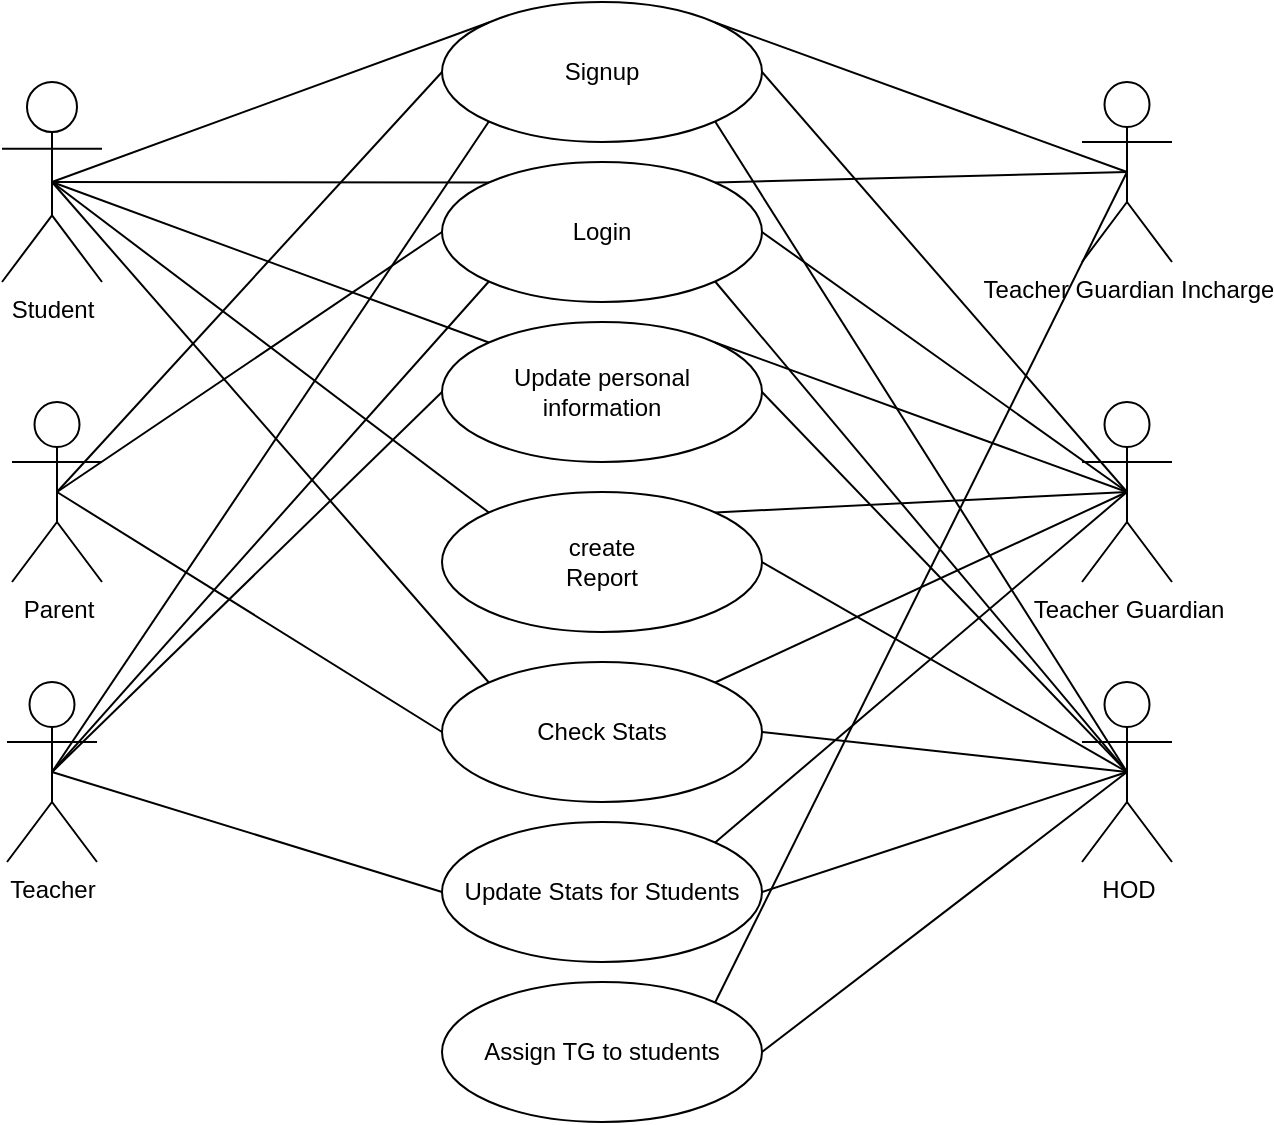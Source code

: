 <mxfile version="18.1.2" type="device"><diagram id="WY7fF0oIE_jrvDiKgnIL" name="Page-1"><mxGraphModel dx="1597" dy="891" grid="1" gridSize="10" guides="1" tooltips="1" connect="1" arrows="1" fold="1" page="1" pageScale="1" pageWidth="850" pageHeight="1100" math="0" shadow="0"><root><mxCell id="0"/><mxCell id="1" parent="0"/><mxCell id="SN_m1TPv7q_JJremdfaC-64" value="" style="group" vertex="1" connectable="0" parent="1"><mxGeometry x="100" y="50" width="585" height="560" as="geometry"/></mxCell><mxCell id="SN_m1TPv7q_JJremdfaC-1" value="Student" style="shape=umlActor;verticalLabelPosition=bottom;verticalAlign=top;html=1;outlineConnect=0;" vertex="1" parent="SN_m1TPv7q_JJremdfaC-64"><mxGeometry y="40" width="50" height="100" as="geometry"/></mxCell><mxCell id="SN_m1TPv7q_JJremdfaC-2" value="Signup" style="ellipse;whiteSpace=wrap;html=1;" vertex="1" parent="SN_m1TPv7q_JJremdfaC-64"><mxGeometry x="220" width="160" height="70" as="geometry"/></mxCell><mxCell id="SN_m1TPv7q_JJremdfaC-3" value="Login" style="ellipse;whiteSpace=wrap;html=1;" vertex="1" parent="SN_m1TPv7q_JJremdfaC-64"><mxGeometry x="220" y="80" width="160" height="70" as="geometry"/></mxCell><mxCell id="SN_m1TPv7q_JJremdfaC-4" value="Update personal &lt;br&gt;information" style="ellipse;whiteSpace=wrap;html=1;" vertex="1" parent="SN_m1TPv7q_JJremdfaC-64"><mxGeometry x="220" y="160" width="160" height="70" as="geometry"/></mxCell><mxCell id="SN_m1TPv7q_JJremdfaC-8" value="create &lt;br&gt;Report" style="ellipse;whiteSpace=wrap;html=1;" vertex="1" parent="SN_m1TPv7q_JJremdfaC-64"><mxGeometry x="220" y="245" width="160" height="70" as="geometry"/></mxCell><mxCell id="SN_m1TPv7q_JJremdfaC-9" value="Check Stats" style="ellipse;whiteSpace=wrap;html=1;" vertex="1" parent="SN_m1TPv7q_JJremdfaC-64"><mxGeometry x="220" y="330" width="160" height="70" as="geometry"/></mxCell><mxCell id="SN_m1TPv7q_JJremdfaC-15" value="Parent&lt;br&gt;" style="shape=umlActor;verticalLabelPosition=bottom;verticalAlign=top;html=1;outlineConnect=0;" vertex="1" parent="SN_m1TPv7q_JJremdfaC-64"><mxGeometry x="5" y="200" width="45" height="90" as="geometry"/></mxCell><mxCell id="SN_m1TPv7q_JJremdfaC-21" value="" style="endArrow=none;html=1;rounded=0;entryX=0;entryY=0;entryDx=0;entryDy=0;exitX=0.5;exitY=0.5;exitDx=0;exitDy=0;exitPerimeter=0;" edge="1" parent="SN_m1TPv7q_JJremdfaC-64" source="SN_m1TPv7q_JJremdfaC-1" target="SN_m1TPv7q_JJremdfaC-2"><mxGeometry width="50" height="50" relative="1" as="geometry"><mxPoint x="45" y="173" as="sourcePoint"/><mxPoint x="120" y="80" as="targetPoint"/></mxGeometry></mxCell><mxCell id="SN_m1TPv7q_JJremdfaC-22" value="" style="endArrow=none;html=1;rounded=0;entryX=0;entryY=0;entryDx=0;entryDy=0;exitX=0.5;exitY=0.5;exitDx=0;exitDy=0;exitPerimeter=0;" edge="1" parent="SN_m1TPv7q_JJremdfaC-64" source="SN_m1TPv7q_JJremdfaC-1" target="SN_m1TPv7q_JJremdfaC-3"><mxGeometry width="50" height="50" relative="1" as="geometry"><mxPoint x="90" y="160" as="sourcePoint"/><mxPoint x="227.28" y="98.19" as="targetPoint"/></mxGeometry></mxCell><mxCell id="SN_m1TPv7q_JJremdfaC-23" value="" style="endArrow=none;html=1;rounded=0;entryX=0;entryY=0;entryDx=0;entryDy=0;exitX=0.5;exitY=0.5;exitDx=0;exitDy=0;exitPerimeter=0;" edge="1" parent="SN_m1TPv7q_JJremdfaC-64" source="SN_m1TPv7q_JJremdfaC-1" target="SN_m1TPv7q_JJremdfaC-4"><mxGeometry width="50" height="50" relative="1" as="geometry"><mxPoint x="50" y="170" as="sourcePoint"/><mxPoint x="230" y="170" as="targetPoint"/></mxGeometry></mxCell><mxCell id="SN_m1TPv7q_JJremdfaC-24" value="" style="endArrow=none;html=1;rounded=0;entryX=0;entryY=0;entryDx=0;entryDy=0;exitX=0.5;exitY=0.5;exitDx=0;exitDy=0;exitPerimeter=0;" edge="1" parent="SN_m1TPv7q_JJremdfaC-64" source="SN_m1TPv7q_JJremdfaC-1" target="SN_m1TPv7q_JJremdfaC-8"><mxGeometry width="50" height="50" relative="1" as="geometry"><mxPoint x="90" y="210" as="sourcePoint"/><mxPoint x="232.72" y="257.42" as="targetPoint"/></mxGeometry></mxCell><mxCell id="SN_m1TPv7q_JJremdfaC-25" value="" style="endArrow=none;html=1;rounded=0;entryX=0;entryY=0;entryDx=0;entryDy=0;exitX=0.5;exitY=0.5;exitDx=0;exitDy=0;exitPerimeter=0;" edge="1" parent="SN_m1TPv7q_JJremdfaC-64" source="SN_m1TPv7q_JJremdfaC-1" target="SN_m1TPv7q_JJremdfaC-9"><mxGeometry width="50" height="50" relative="1" as="geometry"><mxPoint x="80" y="230" as="sourcePoint"/><mxPoint x="230" y="335" as="targetPoint"/></mxGeometry></mxCell><mxCell id="SN_m1TPv7q_JJremdfaC-26" value="" style="endArrow=none;html=1;rounded=0;entryX=0;entryY=0.5;entryDx=0;entryDy=0;exitX=0.5;exitY=0.5;exitDx=0;exitDy=0;exitPerimeter=0;" edge="1" parent="SN_m1TPv7q_JJremdfaC-64" source="SN_m1TPv7q_JJremdfaC-15" target="SN_m1TPv7q_JJremdfaC-2"><mxGeometry width="50" height="50" relative="1" as="geometry"><mxPoint x="450" y="170" as="sourcePoint"/><mxPoint x="230" y="90" as="targetPoint"/></mxGeometry></mxCell><mxCell id="SN_m1TPv7q_JJremdfaC-27" value="" style="endArrow=none;html=1;rounded=0;entryX=0;entryY=0.5;entryDx=0;entryDy=0;exitX=0.5;exitY=0.5;exitDx=0;exitDy=0;exitPerimeter=0;" edge="1" parent="SN_m1TPv7q_JJremdfaC-64" source="SN_m1TPv7q_JJremdfaC-15" target="SN_m1TPv7q_JJremdfaC-3"><mxGeometry width="50" height="50" relative="1" as="geometry"><mxPoint x="450" y="220" as="sourcePoint"/><mxPoint x="230" y="90" as="targetPoint"/></mxGeometry></mxCell><mxCell id="SN_m1TPv7q_JJremdfaC-28" value="" style="endArrow=none;html=1;rounded=0;entryX=0;entryY=0.5;entryDx=0;entryDy=0;exitX=0.5;exitY=0.5;exitDx=0;exitDy=0;exitPerimeter=0;" edge="1" parent="SN_m1TPv7q_JJremdfaC-64" source="SN_m1TPv7q_JJremdfaC-15" target="SN_m1TPv7q_JJremdfaC-9"><mxGeometry width="50" height="50" relative="1" as="geometry"><mxPoint x="490" y="230" as="sourcePoint"/><mxPoint x="253.431" y="114.749" as="targetPoint"/></mxGeometry></mxCell><mxCell id="SN_m1TPv7q_JJremdfaC-35" value="Assign TG to students" style="ellipse;whiteSpace=wrap;html=1;" vertex="1" parent="SN_m1TPv7q_JJremdfaC-64"><mxGeometry x="220" y="490" width="160" height="70" as="geometry"/></mxCell><mxCell id="SN_m1TPv7q_JJremdfaC-37" value="Teacher Guardian" style="shape=umlActor;verticalLabelPosition=bottom;verticalAlign=top;html=1;outlineConnect=0;" vertex="1" parent="SN_m1TPv7q_JJremdfaC-64"><mxGeometry x="540" y="200" width="45" height="90" as="geometry"/></mxCell><mxCell id="SN_m1TPv7q_JJremdfaC-39" value="Teacher Guardian Incharge" style="shape=umlActor;verticalLabelPosition=bottom;verticalAlign=top;html=1;outlineConnect=0;" vertex="1" parent="SN_m1TPv7q_JJremdfaC-64"><mxGeometry x="540" y="40" width="45" height="90" as="geometry"/></mxCell><mxCell id="SN_m1TPv7q_JJremdfaC-40" value="" style="endArrow=none;html=1;rounded=0;entryX=1;entryY=0;entryDx=0;entryDy=0;exitX=0.5;exitY=0.5;exitDx=0;exitDy=0;exitPerimeter=0;" edge="1" parent="SN_m1TPv7q_JJremdfaC-64" source="SN_m1TPv7q_JJremdfaC-39" target="SN_m1TPv7q_JJremdfaC-2"><mxGeometry width="50" height="50" relative="1" as="geometry"><mxPoint x="55" y="230" as="sourcePoint"/><mxPoint x="230" y="45" as="targetPoint"/></mxGeometry></mxCell><mxCell id="SN_m1TPv7q_JJremdfaC-41" value="" style="endArrow=none;html=1;rounded=0;entryX=1;entryY=0;entryDx=0;entryDy=0;exitX=0.5;exitY=0.5;exitDx=0;exitDy=0;exitPerimeter=0;" edge="1" parent="SN_m1TPv7q_JJremdfaC-64" source="SN_m1TPv7q_JJremdfaC-39" target="SN_m1TPv7q_JJremdfaC-3"><mxGeometry width="50" height="50" relative="1" as="geometry"><mxPoint x="572.5" y="55" as="sourcePoint"/><mxPoint x="390" y="45" as="targetPoint"/></mxGeometry></mxCell><mxCell id="SN_m1TPv7q_JJremdfaC-42" value="" style="endArrow=none;html=1;rounded=0;entryX=1;entryY=0;entryDx=0;entryDy=0;exitX=0.5;exitY=0.5;exitDx=0;exitDy=0;exitPerimeter=0;" edge="1" parent="SN_m1TPv7q_JJremdfaC-64" source="SN_m1TPv7q_JJremdfaC-39" target="SN_m1TPv7q_JJremdfaC-35"><mxGeometry width="50" height="50" relative="1" as="geometry"><mxPoint x="572.5" y="55" as="sourcePoint"/><mxPoint x="390" y="125" as="targetPoint"/></mxGeometry></mxCell><mxCell id="SN_m1TPv7q_JJremdfaC-44" value="" style="endArrow=none;html=1;rounded=0;entryX=1;entryY=0.5;entryDx=0;entryDy=0;exitX=0.5;exitY=0.5;exitDx=0;exitDy=0;exitPerimeter=0;" edge="1" parent="SN_m1TPv7q_JJremdfaC-64" source="SN_m1TPv7q_JJremdfaC-37" target="SN_m1TPv7q_JJremdfaC-2"><mxGeometry width="50" height="50" relative="1" as="geometry"><mxPoint x="572.5" y="55" as="sourcePoint"/><mxPoint x="390" y="45" as="targetPoint"/></mxGeometry></mxCell><mxCell id="SN_m1TPv7q_JJremdfaC-45" value="" style="endArrow=none;html=1;rounded=0;entryX=1;entryY=0.5;entryDx=0;entryDy=0;exitX=0.5;exitY=0.5;exitDx=0;exitDy=0;exitPerimeter=0;" edge="1" parent="SN_m1TPv7q_JJremdfaC-64" source="SN_m1TPv7q_JJremdfaC-37" target="SN_m1TPv7q_JJremdfaC-3"><mxGeometry width="50" height="50" relative="1" as="geometry"><mxPoint x="572.5" y="205" as="sourcePoint"/><mxPoint x="366.782" y="69.655" as="targetPoint"/></mxGeometry></mxCell><mxCell id="SN_m1TPv7q_JJremdfaC-46" value="" style="endArrow=none;html=1;rounded=0;entryX=1;entryY=0;entryDx=0;entryDy=0;exitX=0.5;exitY=0.5;exitDx=0;exitDy=0;exitPerimeter=0;" edge="1" parent="SN_m1TPv7q_JJremdfaC-64" source="SN_m1TPv7q_JJremdfaC-37" target="SN_m1TPv7q_JJremdfaC-4"><mxGeometry width="50" height="50" relative="1" as="geometry"><mxPoint x="572.5" y="205" as="sourcePoint"/><mxPoint x="366.782" y="149.655" as="targetPoint"/></mxGeometry></mxCell><mxCell id="SN_m1TPv7q_JJremdfaC-47" value="" style="endArrow=none;html=1;rounded=0;entryX=1;entryY=0;entryDx=0;entryDy=0;exitX=0.5;exitY=0.5;exitDx=0;exitDy=0;exitPerimeter=0;" edge="1" parent="SN_m1TPv7q_JJremdfaC-64" source="SN_m1TPv7q_JJremdfaC-37" target="SN_m1TPv7q_JJremdfaC-8"><mxGeometry width="50" height="50" relative="1" as="geometry"><mxPoint x="572.5" y="205" as="sourcePoint"/><mxPoint x="366.782" y="69.655" as="targetPoint"/></mxGeometry></mxCell><mxCell id="SN_m1TPv7q_JJremdfaC-48" value="" style="endArrow=none;html=1;rounded=0;entryX=1;entryY=0;entryDx=0;entryDy=0;exitX=0.5;exitY=0.5;exitDx=0;exitDy=0;exitPerimeter=0;" edge="1" parent="SN_m1TPv7q_JJremdfaC-64" source="SN_m1TPv7q_JJremdfaC-37" target="SN_m1TPv7q_JJremdfaC-9"><mxGeometry width="50" height="50" relative="1" as="geometry"><mxPoint x="572.5" y="205" as="sourcePoint"/><mxPoint x="390" y="290" as="targetPoint"/></mxGeometry></mxCell><mxCell id="SN_m1TPv7q_JJremdfaC-49" value="Update Stats for Students" style="ellipse;whiteSpace=wrap;html=1;" vertex="1" parent="SN_m1TPv7q_JJremdfaC-64"><mxGeometry x="220" y="410" width="160" height="70" as="geometry"/></mxCell><mxCell id="SN_m1TPv7q_JJremdfaC-50" value="" style="endArrow=none;html=1;rounded=0;entryX=1;entryY=0;entryDx=0;entryDy=0;exitX=0.5;exitY=0.5;exitDx=0;exitDy=0;exitPerimeter=0;" edge="1" parent="SN_m1TPv7q_JJremdfaC-64" source="SN_m1TPv7q_JJremdfaC-37" target="SN_m1TPv7q_JJremdfaC-49"><mxGeometry width="50" height="50" relative="1" as="geometry"><mxPoint x="572.5" y="205" as="sourcePoint"/><mxPoint x="390" y="375" as="targetPoint"/></mxGeometry></mxCell><mxCell id="SN_m1TPv7q_JJremdfaC-51" value="HOD" style="shape=umlActor;verticalLabelPosition=bottom;verticalAlign=top;html=1;outlineConnect=0;" vertex="1" parent="SN_m1TPv7q_JJremdfaC-64"><mxGeometry x="540" y="340" width="45" height="90" as="geometry"/></mxCell><mxCell id="SN_m1TPv7q_JJremdfaC-52" value="" style="endArrow=none;html=1;rounded=0;exitX=0.5;exitY=0.5;exitDx=0;exitDy=0;exitPerimeter=0;entryX=1;entryY=1;entryDx=0;entryDy=0;" edge="1" parent="SN_m1TPv7q_JJremdfaC-64" source="SN_m1TPv7q_JJremdfaC-51" target="SN_m1TPv7q_JJremdfaC-2"><mxGeometry width="50" height="50" relative="1" as="geometry"><mxPoint x="572.5" y="55" as="sourcePoint"/><mxPoint x="400" y="60" as="targetPoint"/></mxGeometry></mxCell><mxCell id="SN_m1TPv7q_JJremdfaC-53" value="" style="endArrow=none;html=1;rounded=0;exitX=0.5;exitY=0.5;exitDx=0;exitDy=0;exitPerimeter=0;entryX=1;entryY=1;entryDx=0;entryDy=0;" edge="1" parent="SN_m1TPv7q_JJremdfaC-64" source="SN_m1TPv7q_JJremdfaC-51" target="SN_m1TPv7q_JJremdfaC-3"><mxGeometry width="50" height="50" relative="1" as="geometry"><mxPoint x="572.5" y="355" as="sourcePoint"/><mxPoint x="366.782" y="69.655" as="targetPoint"/></mxGeometry></mxCell><mxCell id="SN_m1TPv7q_JJremdfaC-54" value="" style="endArrow=none;html=1;rounded=0;exitX=0.5;exitY=0.5;exitDx=0;exitDy=0;exitPerimeter=0;entryX=1;entryY=0.5;entryDx=0;entryDy=0;" edge="1" parent="SN_m1TPv7q_JJremdfaC-64" source="SN_m1TPv7q_JJremdfaC-51" target="SN_m1TPv7q_JJremdfaC-4"><mxGeometry width="50" height="50" relative="1" as="geometry"><mxPoint x="572.5" y="355" as="sourcePoint"/><mxPoint x="366.782" y="149.655" as="targetPoint"/></mxGeometry></mxCell><mxCell id="SN_m1TPv7q_JJremdfaC-55" value="" style="endArrow=none;html=1;rounded=0;exitX=0.5;exitY=0.5;exitDx=0;exitDy=0;exitPerimeter=0;entryX=1;entryY=0.5;entryDx=0;entryDy=0;" edge="1" parent="SN_m1TPv7q_JJremdfaC-64" source="SN_m1TPv7q_JJremdfaC-51" target="SN_m1TPv7q_JJremdfaC-8"><mxGeometry width="50" height="50" relative="1" as="geometry"><mxPoint x="572.5" y="355" as="sourcePoint"/><mxPoint x="390" y="205" as="targetPoint"/></mxGeometry></mxCell><mxCell id="SN_m1TPv7q_JJremdfaC-56" value="" style="endArrow=none;html=1;rounded=0;exitX=0.5;exitY=0.5;exitDx=0;exitDy=0;exitPerimeter=0;entryX=1;entryY=0.5;entryDx=0;entryDy=0;" edge="1" parent="SN_m1TPv7q_JJremdfaC-64" source="SN_m1TPv7q_JJremdfaC-51" target="SN_m1TPv7q_JJremdfaC-9"><mxGeometry width="50" height="50" relative="1" as="geometry"><mxPoint x="572.5" y="355" as="sourcePoint"/><mxPoint x="390" y="290" as="targetPoint"/></mxGeometry></mxCell><mxCell id="SN_m1TPv7q_JJremdfaC-57" value="" style="endArrow=none;html=1;rounded=0;exitX=0.5;exitY=0.5;exitDx=0;exitDy=0;exitPerimeter=0;entryX=1;entryY=0.5;entryDx=0;entryDy=0;" edge="1" parent="SN_m1TPv7q_JJremdfaC-64" source="SN_m1TPv7q_JJremdfaC-51" target="SN_m1TPv7q_JJremdfaC-49"><mxGeometry width="50" height="50" relative="1" as="geometry"><mxPoint x="572.5" y="355" as="sourcePoint"/><mxPoint x="390" y="375" as="targetPoint"/></mxGeometry></mxCell><mxCell id="SN_m1TPv7q_JJremdfaC-58" value="" style="endArrow=none;html=1;rounded=0;exitX=0.5;exitY=0.5;exitDx=0;exitDy=0;exitPerimeter=0;entryX=1;entryY=0.5;entryDx=0;entryDy=0;" edge="1" parent="SN_m1TPv7q_JJremdfaC-64" source="SN_m1TPv7q_JJremdfaC-51" target="SN_m1TPv7q_JJremdfaC-35"><mxGeometry width="50" height="50" relative="1" as="geometry"><mxPoint x="572.5" y="355" as="sourcePoint"/><mxPoint x="390" y="455" as="targetPoint"/></mxGeometry></mxCell><mxCell id="SN_m1TPv7q_JJremdfaC-59" value="Teacher" style="shape=umlActor;verticalLabelPosition=bottom;verticalAlign=top;html=1;outlineConnect=0;" vertex="1" parent="SN_m1TPv7q_JJremdfaC-64"><mxGeometry x="2.5" y="340" width="45" height="90" as="geometry"/></mxCell><mxCell id="SN_m1TPv7q_JJremdfaC-60" value="" style="endArrow=none;html=1;rounded=0;entryX=0;entryY=1;entryDx=0;entryDy=0;exitX=0.5;exitY=0.5;exitDx=0;exitDy=0;exitPerimeter=0;" edge="1" parent="SN_m1TPv7q_JJremdfaC-64" source="SN_m1TPv7q_JJremdfaC-59" target="SN_m1TPv7q_JJremdfaC-2"><mxGeometry width="50" height="50" relative="1" as="geometry"><mxPoint x="35" y="60" as="sourcePoint"/><mxPoint x="253.218" y="20.345" as="targetPoint"/></mxGeometry></mxCell><mxCell id="SN_m1TPv7q_JJremdfaC-61" value="" style="endArrow=none;html=1;rounded=0;entryX=0;entryY=1;entryDx=0;entryDy=0;exitX=0.5;exitY=0.5;exitDx=0;exitDy=0;exitPerimeter=0;" edge="1" parent="SN_m1TPv7q_JJremdfaC-64" source="SN_m1TPv7q_JJremdfaC-59" target="SN_m1TPv7q_JJremdfaC-3"><mxGeometry width="50" height="50" relative="1" as="geometry"><mxPoint x="35" y="355" as="sourcePoint"/><mxPoint x="253.218" y="69.655" as="targetPoint"/></mxGeometry></mxCell><mxCell id="SN_m1TPv7q_JJremdfaC-62" value="" style="endArrow=none;html=1;rounded=0;entryX=0;entryY=0.5;entryDx=0;entryDy=0;exitX=0.5;exitY=0.5;exitDx=0;exitDy=0;exitPerimeter=0;" edge="1" parent="SN_m1TPv7q_JJremdfaC-64" source="SN_m1TPv7q_JJremdfaC-59" target="SN_m1TPv7q_JJremdfaC-4"><mxGeometry width="50" height="50" relative="1" as="geometry"><mxPoint x="35" y="355" as="sourcePoint"/><mxPoint x="253.218" y="149.655" as="targetPoint"/></mxGeometry></mxCell><mxCell id="SN_m1TPv7q_JJremdfaC-63" value="" style="endArrow=none;html=1;rounded=0;entryX=0;entryY=0.5;entryDx=0;entryDy=0;exitX=0.5;exitY=0.5;exitDx=0;exitDy=0;exitPerimeter=0;" edge="1" parent="SN_m1TPv7q_JJremdfaC-64" source="SN_m1TPv7q_JJremdfaC-59" target="SN_m1TPv7q_JJremdfaC-49"><mxGeometry width="50" height="50" relative="1" as="geometry"><mxPoint x="35" y="355" as="sourcePoint"/><mxPoint x="230" y="205" as="targetPoint"/></mxGeometry></mxCell></root></mxGraphModel></diagram></mxfile>